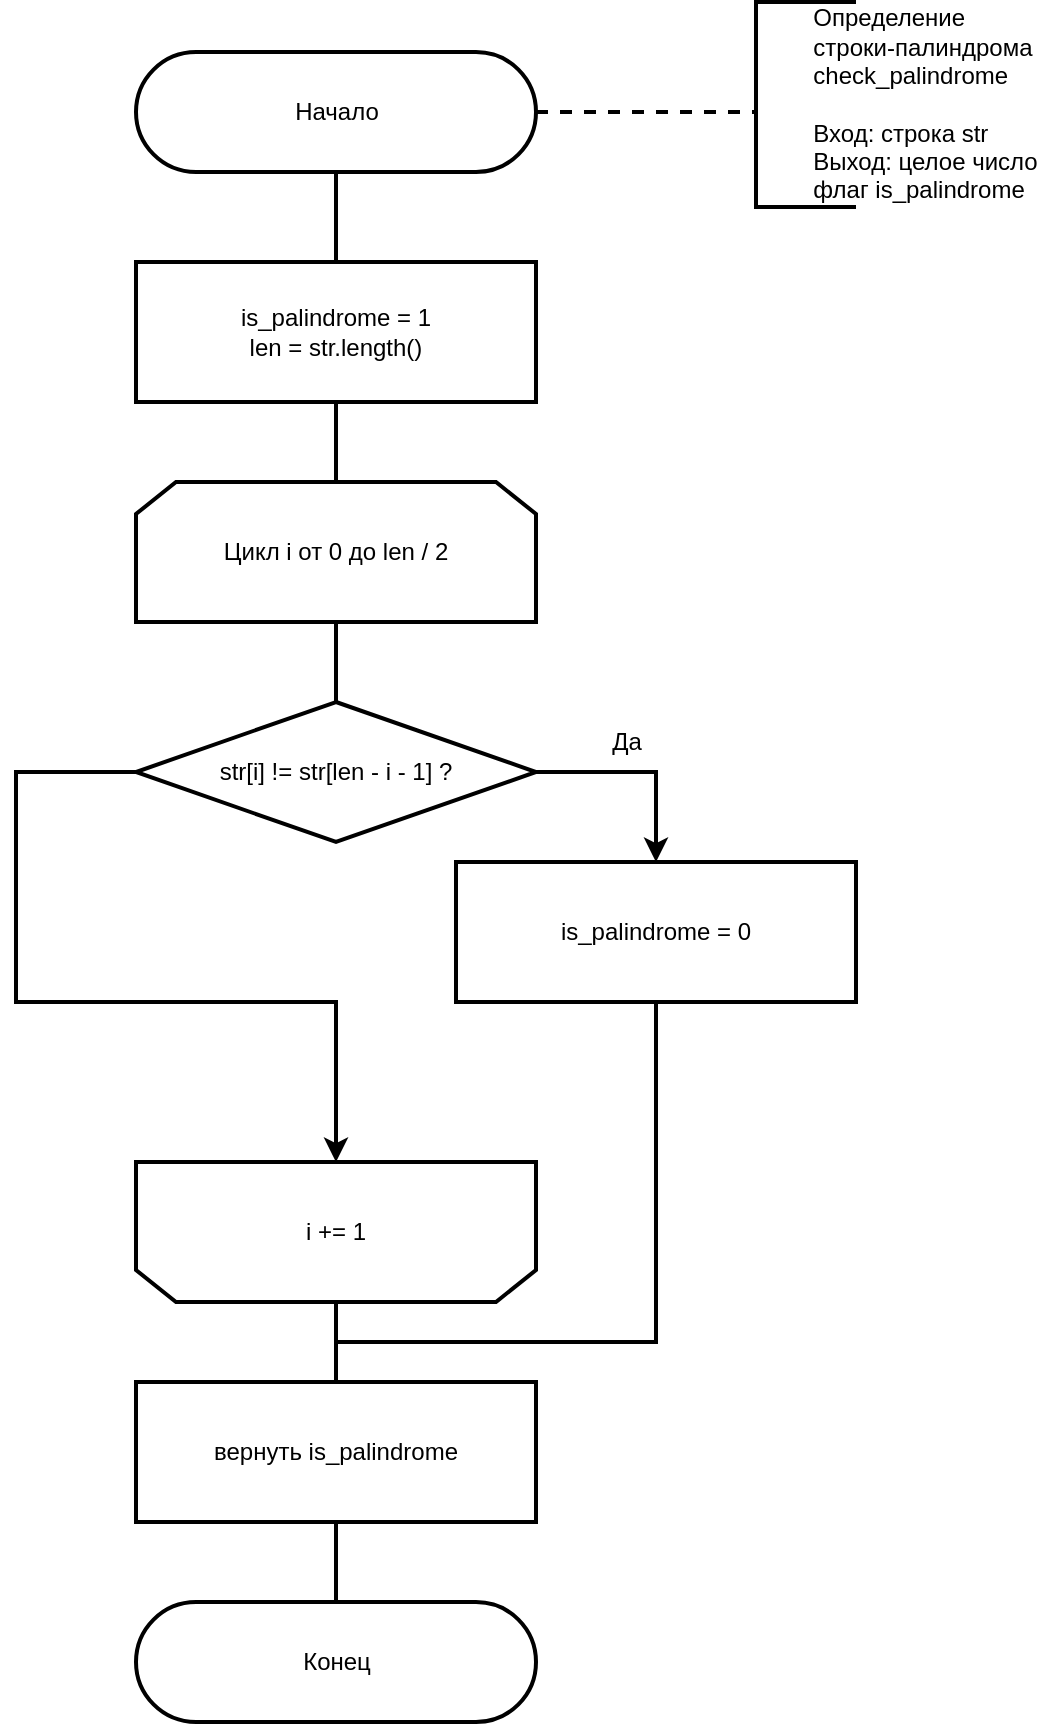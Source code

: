 <mxfile>
    <diagram id="SP0OtQ9GTvsDvbHfS-lp" name="Page-1">
        <mxGraphModel dx="748" dy="555" grid="1" gridSize="10" guides="1" tooltips="1" connect="1" arrows="1" fold="1" page="1" pageScale="1" pageWidth="827" pageHeight="1169" math="0" shadow="0">
            <root>
                <mxCell id="0"/>
                <mxCell id="1" parent="0"/>
                <mxCell id="2" style="edgeStyle=orthogonalEdgeStyle;rounded=0;orthogonalLoop=1;jettySize=auto;html=1;entryX=0;entryY=0.5;entryDx=0;entryDy=0;entryPerimeter=0;endArrow=none;endFill=0;strokeWidth=2;dashed=1;exitX=1;exitY=0.5;exitDx=0;exitDy=0;exitPerimeter=0;" parent="1" source="4" target="6" edge="1">
                    <mxGeometry relative="1" as="geometry">
                        <mxPoint x="514" y="295" as="sourcePoint"/>
                        <Array as="points">
                            <mxPoint x="484" y="225"/>
                            <mxPoint x="484" y="225"/>
                        </Array>
                    </mxGeometry>
                </mxCell>
                <mxCell id="3" style="edgeStyle=none;html=1;exitX=0.5;exitY=0.5;exitDx=0;exitDy=30;exitPerimeter=0;strokeWidth=2;endArrow=none;endFill=0;" parent="1" source="4" target="14" edge="1">
                    <mxGeometry relative="1" as="geometry"/>
                </mxCell>
                <mxCell id="4" value="&lt;font style=&quot;font-size: 12px&quot;&gt;Начало&lt;/font&gt;" style="html=1;dashed=0;whitespace=wrap;shape=mxgraph.dfd.start;strokeWidth=2;" parent="1" vertex="1">
                    <mxGeometry x="264" y="195" width="200" height="60" as="geometry"/>
                </mxCell>
                <mxCell id="5" style="edgeStyle=orthogonalEdgeStyle;rounded=0;orthogonalLoop=1;jettySize=auto;html=1;exitX=0.5;exitY=1;exitDx=0;exitDy=0;" parent="1" edge="1">
                    <mxGeometry relative="1" as="geometry">
                        <mxPoint x="314" y="445" as="sourcePoint"/>
                        <mxPoint x="314" y="445" as="targetPoint"/>
                    </mxGeometry>
                </mxCell>
                <mxCell id="6" value="&lt;div&gt;&lt;span style=&quot;white-space: pre&quot;&gt;&#9;&lt;/span&gt;Определение&amp;nbsp;&lt;/div&gt;&lt;div&gt;&lt;span style=&quot;white-space: pre&quot;&gt;&#9;&lt;/span&gt;строки-&lt;span&gt;палиндрома&lt;/span&gt;&lt;/div&gt;&lt;div&gt;&lt;span style=&quot;white-space: pre&quot;&gt;&#9;&lt;/span&gt;check_palindrome&lt;br&gt;&lt;/div&gt;&lt;div&gt;&lt;span&gt;&lt;br&gt;&lt;/span&gt;&lt;/div&gt;&lt;span style=&quot;white-space: pre&quot;&gt;&#9;&lt;/span&gt;Вход: строка str&lt;br&gt;&lt;span style=&quot;white-space: pre&quot;&gt;&#9;&lt;/span&gt;Выход: целое число&amp;nbsp;&lt;br&gt;&lt;span style=&quot;white-space: pre&quot;&gt;&#9;&lt;/span&gt;флаг is_palindrome" style="strokeWidth=2;html=1;shape=mxgraph.flowchart.annotation_1;align=left;pointerEvents=1;" parent="1" vertex="1">
                    <mxGeometry x="574" y="170" width="50" height="102.5" as="geometry"/>
                </mxCell>
                <mxCell id="7" value="&lt;font style=&quot;font-size: 12px&quot;&gt;Конец&lt;/font&gt;" style="html=1;dashed=0;whitespace=wrap;shape=mxgraph.dfd.start;strokeWidth=2;" parent="1" vertex="1">
                    <mxGeometry x="264" y="970" width="200" height="60" as="geometry"/>
                </mxCell>
                <mxCell id="22" style="edgeStyle=none;html=1;exitX=0.5;exitY=0;exitDx=0;exitDy=0;entryX=0.5;entryY=0;entryDx=0;entryDy=0;endArrow=none;endFill=0;strokeWidth=2;" parent="1" source="9" target="21" edge="1">
                    <mxGeometry relative="1" as="geometry"/>
                </mxCell>
                <mxCell id="9" value="i += 1" style="shape=loopLimit;whiteSpace=wrap;html=1;strokeWidth=2;direction=west;" parent="1" vertex="1">
                    <mxGeometry x="264" y="750" width="200" height="70" as="geometry"/>
                </mxCell>
                <mxCell id="11" style="edgeStyle=none;html=1;exitX=0.5;exitY=1;exitDx=0;exitDy=0;entryX=0.5;entryY=0;entryDx=0;entryDy=0;endArrow=none;endFill=0;strokeWidth=2;" parent="1" source="12" target="18" edge="1">
                    <mxGeometry relative="1" as="geometry"/>
                </mxCell>
                <mxCell id="12" value="Цикл i от 0 до len / 2" style="shape=loopLimit;whiteSpace=wrap;html=1;strokeWidth=2;" parent="1" vertex="1">
                    <mxGeometry x="264" y="410" width="200" height="70" as="geometry"/>
                </mxCell>
                <mxCell id="13" style="edgeStyle=none;html=1;exitX=0.5;exitY=1;exitDx=0;exitDy=0;entryX=0.5;entryY=0;entryDx=0;entryDy=0;endArrow=none;endFill=0;strokeWidth=2;" parent="1" source="14" target="12" edge="1">
                    <mxGeometry relative="1" as="geometry"/>
                </mxCell>
                <mxCell id="14" value="&lt;font style=&quot;font-size: 12px&quot;&gt;is_palindrome = 1&lt;br&gt;len = str.length()&lt;br&gt;&lt;/font&gt;" style="rounded=0;whiteSpace=wrap;html=1;strokeWidth=2;" parent="1" vertex="1">
                    <mxGeometry x="264" y="300" width="200" height="70" as="geometry"/>
                </mxCell>
                <mxCell id="15" style="edgeStyle=orthogonalEdgeStyle;rounded=0;orthogonalLoop=1;jettySize=auto;html=1;exitX=0.5;exitY=1;exitDx=0;exitDy=0;" parent="1" edge="1">
                    <mxGeometry relative="1" as="geometry">
                        <mxPoint x="304" y="535" as="sourcePoint"/>
                        <mxPoint x="304" y="535" as="targetPoint"/>
                    </mxGeometry>
                </mxCell>
                <mxCell id="16" style="edgeStyle=orthogonalEdgeStyle;rounded=0;orthogonalLoop=1;jettySize=auto;html=1;exitX=1;exitY=0.5;exitDx=0;exitDy=0;entryX=0.5;entryY=0;entryDx=0;entryDy=0;endArrow=classic;endFill=1;strokeWidth=2;" parent="1" source="18" target="19" edge="1">
                    <mxGeometry relative="1" as="geometry"/>
                </mxCell>
                <mxCell id="25" style="edgeStyle=orthogonalEdgeStyle;rounded=0;html=1;exitX=0;exitY=0.5;exitDx=0;exitDy=0;entryX=0.5;entryY=1;entryDx=0;entryDy=0;endArrow=classic;endFill=1;strokeWidth=2;" parent="1" source="18" target="9" edge="1">
                    <mxGeometry relative="1" as="geometry">
                        <Array as="points">
                            <mxPoint x="204" y="555"/>
                            <mxPoint x="204" y="670"/>
                            <mxPoint x="364" y="670"/>
                        </Array>
                    </mxGeometry>
                </mxCell>
                <mxCell id="18" value="str[i] != str[len - i - 1] ?" style="rhombus;whiteSpace=wrap;html=1;strokeWidth=2;" parent="1" vertex="1">
                    <mxGeometry x="264" y="520" width="200" height="70" as="geometry"/>
                </mxCell>
                <mxCell id="24" style="edgeStyle=orthogonalEdgeStyle;html=1;exitX=0.5;exitY=1;exitDx=0;exitDy=0;endArrow=none;endFill=0;strokeWidth=2;rounded=0;" parent="1" source="19" edge="1">
                    <mxGeometry relative="1" as="geometry">
                        <mxPoint x="364" y="840" as="targetPoint"/>
                        <Array as="points">
                            <mxPoint x="524" y="840"/>
                        </Array>
                    </mxGeometry>
                </mxCell>
                <mxCell id="19" value="&lt;font&gt;is_palindrome = 0&lt;br&gt;&lt;/font&gt;" style="rounded=0;whiteSpace=wrap;html=1;strokeWidth=2;" parent="1" vertex="1">
                    <mxGeometry x="424" y="600" width="200" height="70" as="geometry"/>
                </mxCell>
                <mxCell id="20" value="Да" style="text;html=1;align=center;verticalAlign=middle;resizable=0;points=[];autosize=1;strokeColor=none;" parent="1" vertex="1">
                    <mxGeometry x="494" y="530" width="30" height="20" as="geometry"/>
                </mxCell>
                <mxCell id="23" style="edgeStyle=none;html=1;exitX=0.5;exitY=1;exitDx=0;exitDy=0;entryX=0.5;entryY=0.5;entryDx=0;entryDy=-30;entryPerimeter=0;endArrow=none;endFill=0;strokeWidth=2;" parent="1" source="21" target="7" edge="1">
                    <mxGeometry relative="1" as="geometry"/>
                </mxCell>
                <mxCell id="21" value="&lt;font style=&quot;font-size: 12px&quot;&gt;вернуть is_palindrome&lt;br&gt;&lt;/font&gt;" style="rounded=0;whiteSpace=wrap;html=1;strokeWidth=2;" parent="1" vertex="1">
                    <mxGeometry x="264" y="860" width="200" height="70" as="geometry"/>
                </mxCell>
            </root>
        </mxGraphModel>
    </diagram>
</mxfile>
